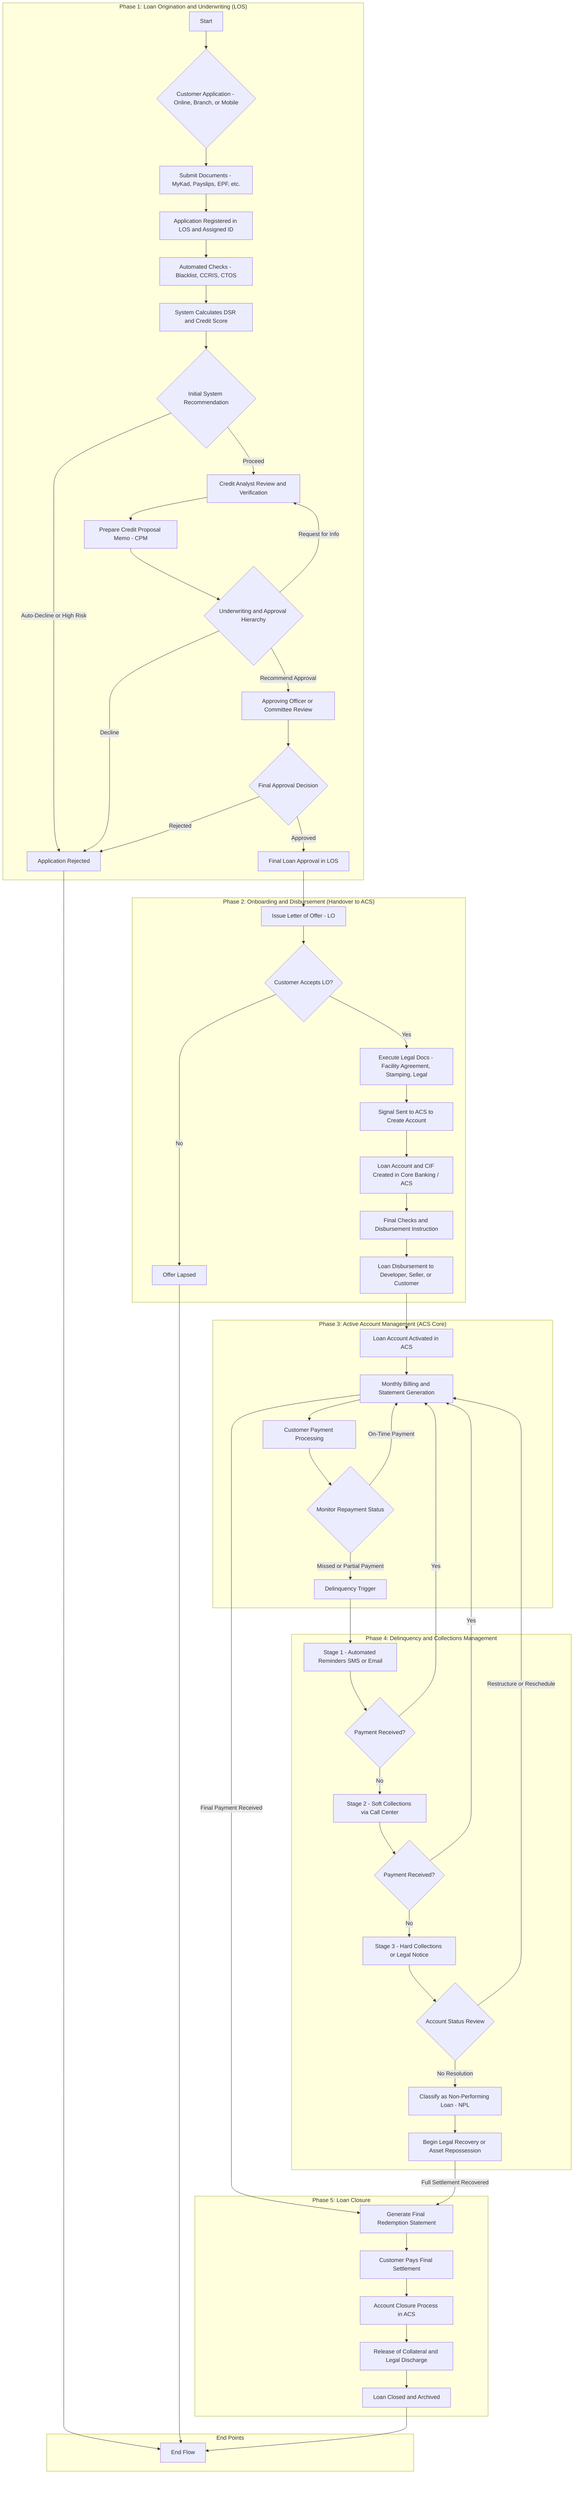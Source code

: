 graph TD
    subgraph "Phase 1: Loan Origination and Underwriting (LOS)"
        A[Start] --> B{Customer Application - Online, Branch, or Mobile}
        B --> C[Submit Documents - MyKad, Payslips, EPF, etc.]
        C --> D[Application Registered in LOS and Assigned ID]
        D --> E[Automated Checks - Blacklist, CCRIS, CTOS]
        E --> F[System Calculates DSR and Credit Score]
        F --> G{Initial System Recommendation}
        G -- Proceed --> H[Credit Analyst Review and Verification]
        G -- Auto-Decline or High Risk --> Z[Application Rejected]
        H --> I[Prepare Credit Proposal Memo - CPM]
        I --> J{Underwriting and Approval Hierarchy}
        J -- Recommend Approval --> K[Approving Officer or Committee Review]
        J -- Request for Info --> H
        J -- Decline --> Z
        K --> L{Final Approval Decision}
        L -- Approved --> M[Final Loan Approval in LOS]
        L -- Rejected --> Z
    end

    subgraph "Phase 2: Onboarding and Disbursement (Handover to ACS)"
        M --> N[Issue Letter of Offer - LO]
        N --> O{Customer Accepts LO?}
        O -- Yes --> P[Execute Legal Docs - Facility Agreement, Stamping, Legal]
        O -- No --> Y[Offer Lapsed]
        P --> Q[Signal Sent to ACS to Create Account]
        Q --> R[Loan Account and CIF Created in Core Banking / ACS]
        R --> S[Final Checks and Disbursement Instruction]
        S --> T[Loan Disbursement to Developer, Seller, or Customer]
    end

    subgraph "Phase 3: Active Account Management (ACS Core)"
        T --> U[Loan Account Activated in ACS]
        U --> V[Monthly Billing and Statement Generation]
        V --> W[Customer Payment Processing]
        W --> X{Monitor Repayment Status}
        X -- On-Time Payment --> V
        X -- Missed or Partial Payment --> X1[Delinquency Trigger]
    end

    subgraph "Phase 4: Delinquency and Collections Management"
        X1 --> C1[Stage 1 - Automated Reminders SMS or Email]
        C1 --> C2{Payment Received?}
        C2 -- Yes --> V
        C2 -- No --> C3[Stage 2 - Soft Collections via Call Center]
        C3 --> C4{Payment Received?}
        C4 -- Yes --> V
        C4 -- No --> C5[Stage 3 - Hard Collections or Legal Notice]
        C5 --> C6{Account Status Review}
        C6 -- Restructure or Reschedule --> V
        C6 -- No Resolution --> C7[Classify as Non-Performing Loan - NPL]
        C7 --> C8[Begin Legal Recovery or Asset Repossession]
    end

    subgraph "Phase 5: Loan Closure"
        V -- Final Payment Received --> E1[Generate Final Redemption Statement]
        C8 -- Full Settlement Recovered --> E1
        E1 --> E2[Customer Pays Final Settlement]
        E2 --> E3[Account Closure Process in ACS]
        E3 --> E4[Release of Collateral and Legal Discharge]
        E4 --> F1[Loan Closed and Archived]
    end

    subgraph "End Points"
        Z --> End[End Flow]
        Y --> End
        F1 --> End
    end